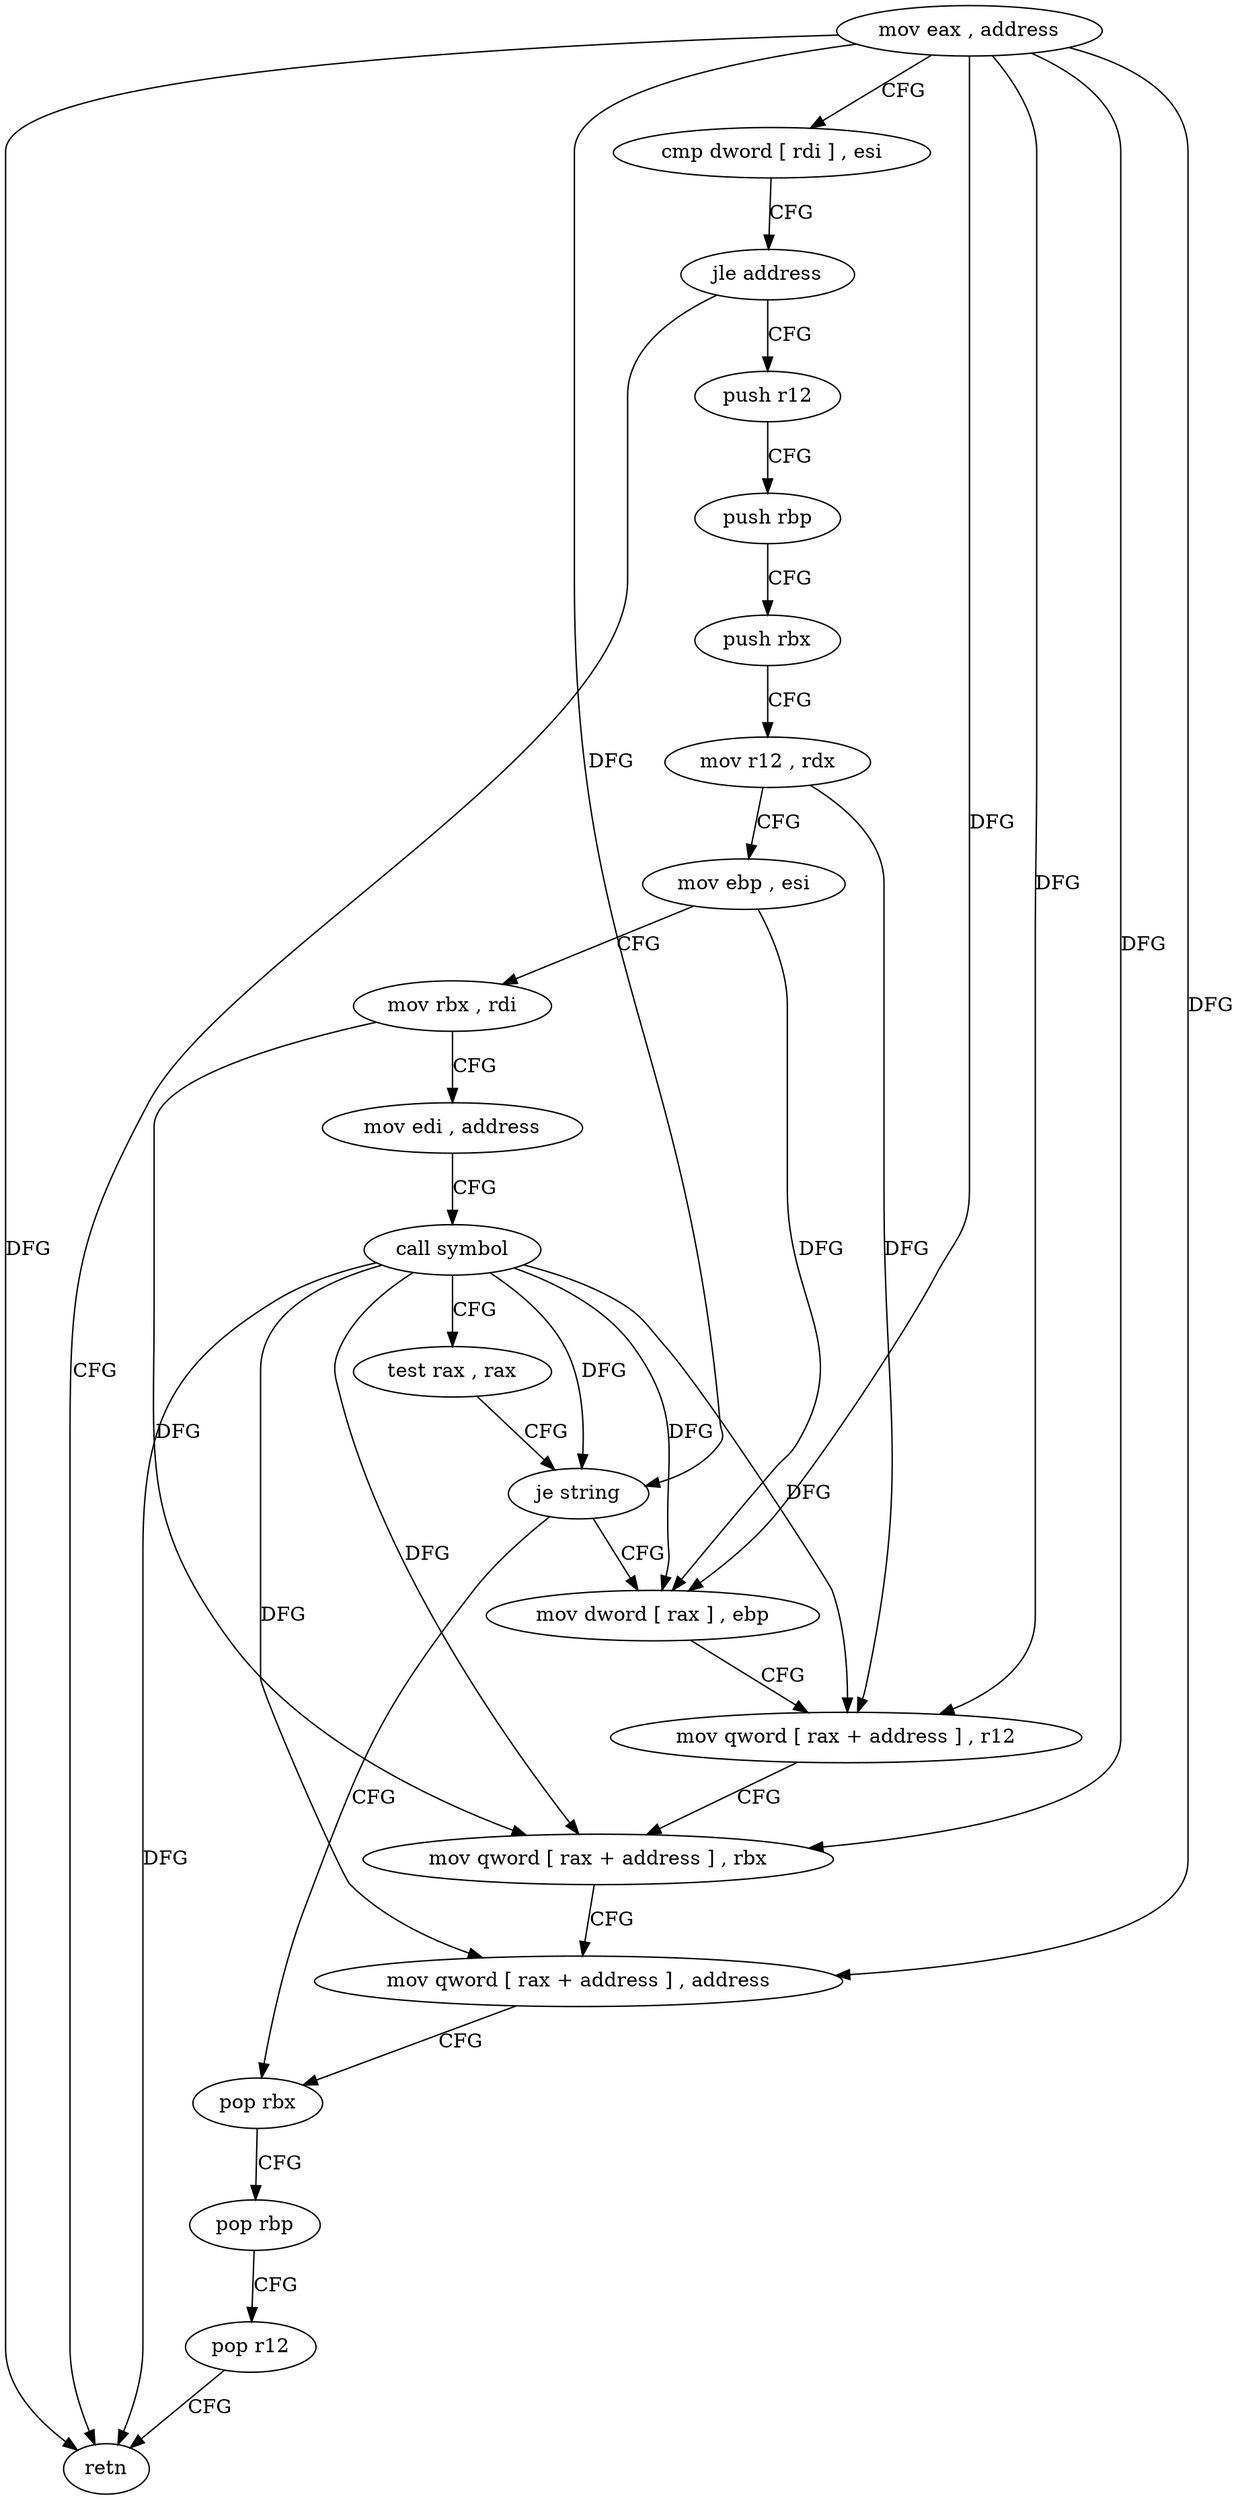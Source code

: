 digraph "func" {
"77058" [label = "mov eax , address" ]
"77063" [label = "cmp dword [ rdi ] , esi" ]
"77065" [label = "jle address" ]
"77116" [label = "retn" ]
"77067" [label = "push r12" ]
"77069" [label = "push rbp" ]
"77070" [label = "push rbx" ]
"77071" [label = "mov r12 , rdx" ]
"77074" [label = "mov ebp , esi" ]
"77076" [label = "mov rbx , rdi" ]
"77079" [label = "mov edi , address" ]
"77084" [label = "call symbol" ]
"77089" [label = "test rax , rax" ]
"77092" [label = "je string" ]
"77112" [label = "pop rbx" ]
"77094" [label = "mov dword [ rax ] , ebp" ]
"77113" [label = "pop rbp" ]
"77114" [label = "pop r12" ]
"77096" [label = "mov qword [ rax + address ] , r12" ]
"77100" [label = "mov qword [ rax + address ] , rbx" ]
"77104" [label = "mov qword [ rax + address ] , address" ]
"77058" -> "77063" [ label = "CFG" ]
"77058" -> "77116" [ label = "DFG" ]
"77058" -> "77092" [ label = "DFG" ]
"77058" -> "77094" [ label = "DFG" ]
"77058" -> "77096" [ label = "DFG" ]
"77058" -> "77100" [ label = "DFG" ]
"77058" -> "77104" [ label = "DFG" ]
"77063" -> "77065" [ label = "CFG" ]
"77065" -> "77116" [ label = "CFG" ]
"77065" -> "77067" [ label = "CFG" ]
"77067" -> "77069" [ label = "CFG" ]
"77069" -> "77070" [ label = "CFG" ]
"77070" -> "77071" [ label = "CFG" ]
"77071" -> "77074" [ label = "CFG" ]
"77071" -> "77096" [ label = "DFG" ]
"77074" -> "77076" [ label = "CFG" ]
"77074" -> "77094" [ label = "DFG" ]
"77076" -> "77079" [ label = "CFG" ]
"77076" -> "77100" [ label = "DFG" ]
"77079" -> "77084" [ label = "CFG" ]
"77084" -> "77089" [ label = "CFG" ]
"77084" -> "77116" [ label = "DFG" ]
"77084" -> "77092" [ label = "DFG" ]
"77084" -> "77094" [ label = "DFG" ]
"77084" -> "77096" [ label = "DFG" ]
"77084" -> "77100" [ label = "DFG" ]
"77084" -> "77104" [ label = "DFG" ]
"77089" -> "77092" [ label = "CFG" ]
"77092" -> "77112" [ label = "CFG" ]
"77092" -> "77094" [ label = "CFG" ]
"77112" -> "77113" [ label = "CFG" ]
"77094" -> "77096" [ label = "CFG" ]
"77113" -> "77114" [ label = "CFG" ]
"77114" -> "77116" [ label = "CFG" ]
"77096" -> "77100" [ label = "CFG" ]
"77100" -> "77104" [ label = "CFG" ]
"77104" -> "77112" [ label = "CFG" ]
}
